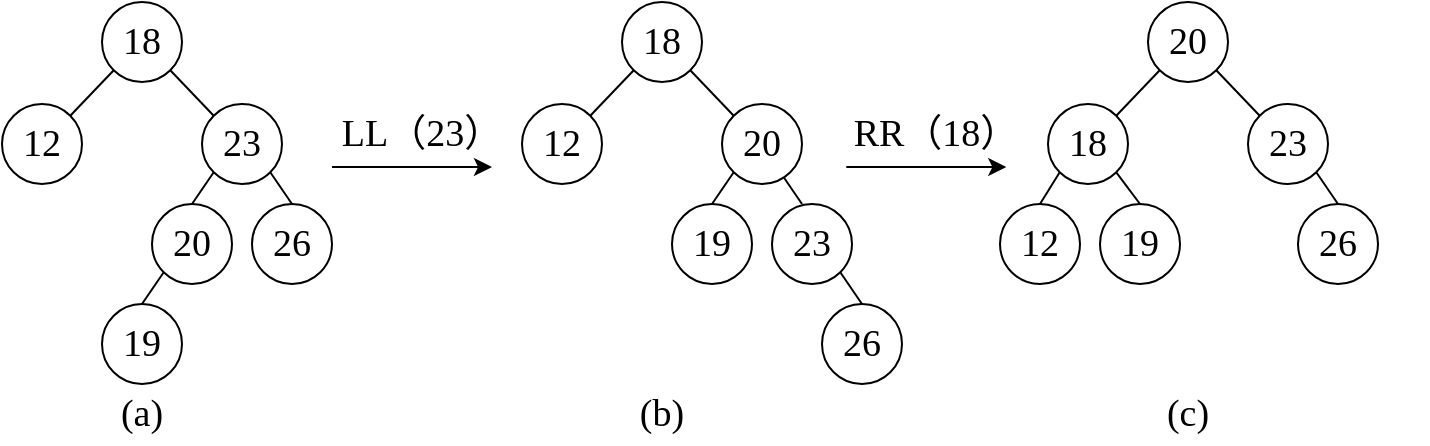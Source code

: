 <mxfile>
    <diagram name="第 1 页" id="6uBheFIESZyPh4wLSKKq">
        <mxGraphModel dx="2413" dy="1032" grid="1" gridSize="10" guides="1" tooltips="1" connect="1" arrows="1" fold="1" page="1" pageScale="1" pageWidth="827" pageHeight="1169" math="0" shadow="0">
            <root>
                <mxCell id="0"/>
                <mxCell id="1" parent="0"/>
                <mxCell id="1xuvL79Rce3t4JZrsumN-41" value="" style="group;fontFamily=Times New Roman;fontSize=19;" parent="1" vertex="1" connectable="0">
                    <mxGeometry x="-500" y="160" width="190" height="221" as="geometry"/>
                </mxCell>
                <mxCell id="1xuvL79Rce3t4JZrsumN-29" value="23" style="ellipse;whiteSpace=wrap;html=1;fontFamily=Times New Roman;fontSize=19;fontColor=default;" parent="1xuvL79Rce3t4JZrsumN-41" vertex="1">
                    <mxGeometry x="125" y="101" width="40" height="40" as="geometry"/>
                </mxCell>
                <mxCell id="1xuvL79Rce3t4JZrsumN-30" style="edgeStyle=none;shape=connector;rounded=0;orthogonalLoop=1;jettySize=auto;html=1;exitX=1;exitY=1;exitDx=0;exitDy=0;entryX=0.5;entryY=0;entryDx=0;entryDy=0;labelBackgroundColor=default;strokeColor=default;align=center;verticalAlign=middle;fontFamily=Times New Roman;fontSize=19;fontColor=default;endArrow=none;endFill=0;" parent="1xuvL79Rce3t4JZrsumN-41" edge="1">
                    <mxGeometry relative="1" as="geometry">
                        <mxPoint x="129.142" y="85.142" as="sourcePoint"/>
                        <mxPoint x="140" y="101" as="targetPoint"/>
                    </mxGeometry>
                </mxCell>
                <mxCell id="1xuvL79Rce3t4JZrsumN-32" value="20" style="ellipse;whiteSpace=wrap;html=1;fontFamily=Times New Roman;fontSize=19;fontColor=default;" parent="1xuvL79Rce3t4JZrsumN-41" vertex="1">
                    <mxGeometry x="100" y="51" width="40" height="40" as="geometry"/>
                </mxCell>
                <mxCell id="1xuvL79Rce3t4JZrsumN-33" value="12" style="ellipse;whiteSpace=wrap;html=1;fontFamily=Times New Roman;fontSize=19;fontColor=default;" parent="1xuvL79Rce3t4JZrsumN-41" vertex="1">
                    <mxGeometry y="51" width="40" height="40" as="geometry"/>
                </mxCell>
                <mxCell id="1xuvL79Rce3t4JZrsumN-34" style="edgeStyle=none;shape=connector;rounded=0;orthogonalLoop=1;jettySize=auto;html=1;exitX=0;exitY=1;exitDx=0;exitDy=0;entryX=1;entryY=0;entryDx=0;entryDy=0;labelBackgroundColor=default;strokeColor=default;align=center;verticalAlign=middle;fontFamily=Times New Roman;fontSize=19;fontColor=default;endArrow=none;endFill=0;" parent="1xuvL79Rce3t4JZrsumN-41" source="1xuvL79Rce3t4JZrsumN-36" target="1xuvL79Rce3t4JZrsumN-33" edge="1">
                    <mxGeometry relative="1" as="geometry"/>
                </mxCell>
                <mxCell id="1xuvL79Rce3t4JZrsumN-35" style="edgeStyle=none;shape=connector;rounded=0;orthogonalLoop=1;jettySize=auto;html=1;exitX=1;exitY=1;exitDx=0;exitDy=0;entryX=0;entryY=0;entryDx=0;entryDy=0;labelBackgroundColor=default;strokeColor=default;align=center;verticalAlign=middle;fontFamily=Times New Roman;fontSize=19;fontColor=default;endArrow=none;endFill=0;" parent="1xuvL79Rce3t4JZrsumN-41" source="1xuvL79Rce3t4JZrsumN-36" target="1xuvL79Rce3t4JZrsumN-32" edge="1">
                    <mxGeometry relative="1" as="geometry"/>
                </mxCell>
                <mxCell id="1xuvL79Rce3t4JZrsumN-36" value="18" style="ellipse;whiteSpace=wrap;html=1;fontFamily=Times New Roman;fontSize=19;fontColor=default;" parent="1xuvL79Rce3t4JZrsumN-41" vertex="1">
                    <mxGeometry x="50" width="40" height="40" as="geometry"/>
                </mxCell>
                <mxCell id="1xuvL79Rce3t4JZrsumN-37" value="19" style="ellipse;whiteSpace=wrap;html=1;fontFamily=Times New Roman;fontSize=19;" parent="1xuvL79Rce3t4JZrsumN-41" vertex="1">
                    <mxGeometry x="75" y="101" width="40" height="40" as="geometry"/>
                </mxCell>
                <mxCell id="1xuvL79Rce3t4JZrsumN-31" style="edgeStyle=none;shape=connector;rounded=0;orthogonalLoop=1;jettySize=auto;html=1;exitX=0;exitY=1;exitDx=0;exitDy=0;entryX=0.5;entryY=0;entryDx=0;entryDy=0;labelBackgroundColor=default;strokeColor=default;align=center;verticalAlign=middle;fontFamily=Times New Roman;fontSize=19;fontColor=default;endArrow=none;endFill=0;" parent="1xuvL79Rce3t4JZrsumN-41" source="1xuvL79Rce3t4JZrsumN-32" target="1xuvL79Rce3t4JZrsumN-37" edge="1">
                    <mxGeometry relative="1" as="geometry"/>
                </mxCell>
                <mxCell id="1xuvL79Rce3t4JZrsumN-38" value="26" style="ellipse;whiteSpace=wrap;html=1;fontFamily=Times New Roman;fontSize=19;fontColor=default;" parent="1xuvL79Rce3t4JZrsumN-41" vertex="1">
                    <mxGeometry x="150" y="151" width="40" height="40" as="geometry"/>
                </mxCell>
                <mxCell id="1xuvL79Rce3t4JZrsumN-39" style="edgeStyle=none;shape=connector;rounded=0;orthogonalLoop=1;jettySize=auto;html=1;exitX=1;exitY=1;exitDx=0;exitDy=0;entryX=0.5;entryY=0;entryDx=0;entryDy=0;labelBackgroundColor=default;strokeColor=default;align=center;verticalAlign=middle;fontFamily=Times New Roman;fontSize=19;fontColor=default;endArrow=none;endFill=0;" parent="1xuvL79Rce3t4JZrsumN-41" edge="1">
                    <mxGeometry relative="1" as="geometry">
                        <mxPoint x="159.142" y="135.142" as="sourcePoint"/>
                        <mxPoint x="170" y="151" as="targetPoint"/>
                    </mxGeometry>
                </mxCell>
                <mxCell id="1xuvL79Rce3t4JZrsumN-40" value="&lt;span style=&quot;font-size: 19px;&quot;&gt;(b)&lt;/span&gt;" style="text;html=1;strokeColor=none;fillColor=none;align=center;verticalAlign=middle;whiteSpace=wrap;rounded=0;fontSize=19;fontFamily=Times New Roman;fontColor=default;" parent="1xuvL79Rce3t4JZrsumN-41" vertex="1">
                    <mxGeometry x="40" y="191" width="60" height="30" as="geometry"/>
                </mxCell>
                <mxCell id="1xuvL79Rce3t4JZrsumN-42" value="" style="group;fontFamily=Times New Roman;fontSize=19;" parent="1" vertex="1" connectable="0">
                    <mxGeometry x="-760" y="160" width="190" height="221" as="geometry"/>
                </mxCell>
                <mxCell id="1xuvL79Rce3t4JZrsumN-43" value="26" style="ellipse;whiteSpace=wrap;html=1;fontFamily=Times New Roman;fontSize=19;fontColor=default;" parent="1xuvL79Rce3t4JZrsumN-42" vertex="1">
                    <mxGeometry x="125" y="101" width="40" height="40" as="geometry"/>
                </mxCell>
                <mxCell id="1xuvL79Rce3t4JZrsumN-44" style="edgeStyle=none;shape=connector;rounded=0;orthogonalLoop=1;jettySize=auto;html=1;exitX=1;exitY=1;exitDx=0;exitDy=0;entryX=0.5;entryY=0;entryDx=0;entryDy=0;labelBackgroundColor=default;strokeColor=default;align=center;verticalAlign=middle;fontFamily=Times New Roman;fontSize=19;fontColor=default;endArrow=none;endFill=0;" parent="1xuvL79Rce3t4JZrsumN-42" source="1xuvL79Rce3t4JZrsumN-45" target="1xuvL79Rce3t4JZrsumN-43" edge="1">
                    <mxGeometry relative="1" as="geometry"/>
                </mxCell>
                <mxCell id="1xuvL79Rce3t4JZrsumN-45" value="23" style="ellipse;whiteSpace=wrap;html=1;fontFamily=Times New Roman;fontSize=19;fontColor=default;" parent="1xuvL79Rce3t4JZrsumN-42" vertex="1">
                    <mxGeometry x="100" y="51" width="40" height="40" as="geometry"/>
                </mxCell>
                <mxCell id="1xuvL79Rce3t4JZrsumN-46" value="12" style="ellipse;whiteSpace=wrap;html=1;fontFamily=Times New Roman;fontSize=19;fontColor=default;" parent="1xuvL79Rce3t4JZrsumN-42" vertex="1">
                    <mxGeometry y="51" width="40" height="40" as="geometry"/>
                </mxCell>
                <mxCell id="1xuvL79Rce3t4JZrsumN-47" style="edgeStyle=none;shape=connector;rounded=0;orthogonalLoop=1;jettySize=auto;html=1;exitX=0;exitY=1;exitDx=0;exitDy=0;entryX=1;entryY=0;entryDx=0;entryDy=0;labelBackgroundColor=default;strokeColor=default;align=center;verticalAlign=middle;fontFamily=Times New Roman;fontSize=19;fontColor=default;endArrow=none;endFill=0;" parent="1xuvL79Rce3t4JZrsumN-42" source="1xuvL79Rce3t4JZrsumN-49" target="1xuvL79Rce3t4JZrsumN-46" edge="1">
                    <mxGeometry relative="1" as="geometry"/>
                </mxCell>
                <mxCell id="1xuvL79Rce3t4JZrsumN-48" style="edgeStyle=none;shape=connector;rounded=0;orthogonalLoop=1;jettySize=auto;html=1;exitX=1;exitY=1;exitDx=0;exitDy=0;entryX=0;entryY=0;entryDx=0;entryDy=0;labelBackgroundColor=default;strokeColor=default;align=center;verticalAlign=middle;fontFamily=Times New Roman;fontSize=19;fontColor=default;endArrow=none;endFill=0;" parent="1xuvL79Rce3t4JZrsumN-42" source="1xuvL79Rce3t4JZrsumN-49" target="1xuvL79Rce3t4JZrsumN-45" edge="1">
                    <mxGeometry relative="1" as="geometry"/>
                </mxCell>
                <mxCell id="1xuvL79Rce3t4JZrsumN-49" value="18" style="ellipse;whiteSpace=wrap;html=1;fontFamily=Times New Roman;fontSize=19;fontColor=default;" parent="1xuvL79Rce3t4JZrsumN-42" vertex="1">
                    <mxGeometry x="50" width="40" height="40" as="geometry"/>
                </mxCell>
                <mxCell id="1xuvL79Rce3t4JZrsumN-55" style="edgeStyle=none;shape=connector;rounded=0;orthogonalLoop=1;jettySize=auto;html=1;exitX=0;exitY=1;exitDx=0;exitDy=0;labelBackgroundColor=default;strokeColor=default;align=center;verticalAlign=middle;fontFamily=Times New Roman;fontSize=19;fontColor=default;endArrow=none;endFill=0;" parent="1xuvL79Rce3t4JZrsumN-42" source="1xuvL79Rce3t4JZrsumN-50" edge="1">
                    <mxGeometry relative="1" as="geometry">
                        <mxPoint x="70" y="151" as="targetPoint"/>
                    </mxGeometry>
                </mxCell>
                <mxCell id="1xuvL79Rce3t4JZrsumN-50" value="20" style="ellipse;whiteSpace=wrap;html=1;fontFamily=Times New Roman;fontSize=19;" parent="1xuvL79Rce3t4JZrsumN-42" vertex="1">
                    <mxGeometry x="75" y="101" width="40" height="40" as="geometry"/>
                </mxCell>
                <mxCell id="1xuvL79Rce3t4JZrsumN-51" style="edgeStyle=none;shape=connector;rounded=0;orthogonalLoop=1;jettySize=auto;html=1;exitX=0;exitY=1;exitDx=0;exitDy=0;entryX=0.5;entryY=0;entryDx=0;entryDy=0;labelBackgroundColor=default;strokeColor=default;align=center;verticalAlign=middle;fontFamily=Times New Roman;fontSize=19;fontColor=default;endArrow=none;endFill=0;" parent="1xuvL79Rce3t4JZrsumN-42" source="1xuvL79Rce3t4JZrsumN-45" target="1xuvL79Rce3t4JZrsumN-50" edge="1">
                    <mxGeometry relative="1" as="geometry"/>
                </mxCell>
                <mxCell id="1xuvL79Rce3t4JZrsumN-52" value="19" style="ellipse;whiteSpace=wrap;html=1;fontFamily=Times New Roman;fontSize=19;fontColor=default;" parent="1xuvL79Rce3t4JZrsumN-42" vertex="1">
                    <mxGeometry x="50" y="151" width="40" height="40" as="geometry"/>
                </mxCell>
                <mxCell id="1xuvL79Rce3t4JZrsumN-54" value="&lt;span style=&quot;font-size: 19px;&quot;&gt;(a)&lt;/span&gt;" style="text;html=1;strokeColor=none;fillColor=none;align=center;verticalAlign=middle;whiteSpace=wrap;rounded=0;fontSize=19;fontFamily=Times New Roman;fontColor=default;" parent="1xuvL79Rce3t4JZrsumN-42" vertex="1">
                    <mxGeometry x="40" y="191" width="60" height="30" as="geometry"/>
                </mxCell>
                <mxCell id="1xuvL79Rce3t4JZrsumN-56" value="" style="group;fontFamily=Times New Roman;fontSize=19;" parent="1" vertex="1" connectable="0">
                    <mxGeometry x="-237" y="160" width="190" height="221" as="geometry"/>
                </mxCell>
                <mxCell id="1xuvL79Rce3t4JZrsumN-57" value="26" style="ellipse;whiteSpace=wrap;html=1;fontFamily=Times New Roman;fontSize=19;fontColor=default;" parent="1xuvL79Rce3t4JZrsumN-56" vertex="1">
                    <mxGeometry x="125" y="101" width="40" height="40" as="geometry"/>
                </mxCell>
                <mxCell id="1xuvL79Rce3t4JZrsumN-58" style="edgeStyle=none;shape=connector;rounded=0;orthogonalLoop=1;jettySize=auto;html=1;exitX=1;exitY=1;exitDx=0;exitDy=0;entryX=0.5;entryY=0;entryDx=0;entryDy=0;labelBackgroundColor=default;strokeColor=default;align=center;verticalAlign=middle;fontFamily=Times New Roman;fontSize=19;fontColor=default;endArrow=none;endFill=0;" parent="1xuvL79Rce3t4JZrsumN-56" source="1xuvL79Rce3t4JZrsumN-59" target="1xuvL79Rce3t4JZrsumN-57" edge="1">
                    <mxGeometry relative="1" as="geometry"/>
                </mxCell>
                <mxCell id="1xuvL79Rce3t4JZrsumN-59" value="23" style="ellipse;whiteSpace=wrap;html=1;fontFamily=Times New Roman;fontSize=19;fontColor=default;" parent="1xuvL79Rce3t4JZrsumN-56" vertex="1">
                    <mxGeometry x="100" y="51" width="40" height="40" as="geometry"/>
                </mxCell>
                <mxCell id="1xuvL79Rce3t4JZrsumN-73" style="edgeStyle=none;shape=connector;rounded=0;orthogonalLoop=1;jettySize=auto;html=1;exitX=0;exitY=1;exitDx=0;exitDy=0;entryX=0.5;entryY=0;entryDx=0;entryDy=0;labelBackgroundColor=default;strokeColor=default;align=center;verticalAlign=middle;fontFamily=Times New Roman;fontSize=19;fontColor=default;endArrow=none;endFill=0;" parent="1xuvL79Rce3t4JZrsumN-56" edge="1">
                    <mxGeometry relative="1" as="geometry">
                        <mxPoint x="5.858" y="85.142" as="sourcePoint"/>
                        <mxPoint x="-4" y="101" as="targetPoint"/>
                    </mxGeometry>
                </mxCell>
                <mxCell id="1xuvL79Rce3t4JZrsumN-74" style="edgeStyle=none;shape=connector;rounded=0;orthogonalLoop=1;jettySize=auto;html=1;exitX=1;exitY=1;exitDx=0;exitDy=0;entryX=0.5;entryY=0;entryDx=0;entryDy=0;labelBackgroundColor=default;strokeColor=default;align=center;verticalAlign=middle;fontFamily=Times New Roman;fontSize=19;fontColor=default;endArrow=none;endFill=0;" parent="1xuvL79Rce3t4JZrsumN-56" source="1xuvL79Rce3t4JZrsumN-60" target="1xuvL79Rce3t4JZrsumN-72" edge="1">
                    <mxGeometry relative="1" as="geometry"/>
                </mxCell>
                <mxCell id="1xuvL79Rce3t4JZrsumN-60" value="18" style="ellipse;whiteSpace=wrap;html=1;fontFamily=Times New Roman;fontSize=19;fontColor=default;" parent="1xuvL79Rce3t4JZrsumN-56" vertex="1">
                    <mxGeometry y="51" width="40" height="40" as="geometry"/>
                </mxCell>
                <mxCell id="1xuvL79Rce3t4JZrsumN-61" style="edgeStyle=none;shape=connector;rounded=0;orthogonalLoop=1;jettySize=auto;html=1;exitX=0;exitY=1;exitDx=0;exitDy=0;entryX=1;entryY=0;entryDx=0;entryDy=0;labelBackgroundColor=default;strokeColor=default;align=center;verticalAlign=middle;fontFamily=Times New Roman;fontSize=19;fontColor=default;endArrow=none;endFill=0;" parent="1xuvL79Rce3t4JZrsumN-56" source="1xuvL79Rce3t4JZrsumN-63" target="1xuvL79Rce3t4JZrsumN-60" edge="1">
                    <mxGeometry relative="1" as="geometry"/>
                </mxCell>
                <mxCell id="1xuvL79Rce3t4JZrsumN-62" style="edgeStyle=none;shape=connector;rounded=0;orthogonalLoop=1;jettySize=auto;html=1;exitX=1;exitY=1;exitDx=0;exitDy=0;entryX=0;entryY=0;entryDx=0;entryDy=0;labelBackgroundColor=default;strokeColor=default;align=center;verticalAlign=middle;fontFamily=Times New Roman;fontSize=19;fontColor=default;endArrow=none;endFill=0;" parent="1xuvL79Rce3t4JZrsumN-56" source="1xuvL79Rce3t4JZrsumN-63" target="1xuvL79Rce3t4JZrsumN-59" edge="1">
                    <mxGeometry relative="1" as="geometry"/>
                </mxCell>
                <mxCell id="1xuvL79Rce3t4JZrsumN-63" value="20" style="ellipse;whiteSpace=wrap;html=1;fontFamily=Times New Roman;fontSize=19;fontColor=default;" parent="1xuvL79Rce3t4JZrsumN-56" vertex="1">
                    <mxGeometry x="50" width="40" height="40" as="geometry"/>
                </mxCell>
                <mxCell id="1xuvL79Rce3t4JZrsumN-68" value="&lt;span style=&quot;font-size: 19px;&quot;&gt;(c)&lt;/span&gt;" style="text;html=1;strokeColor=none;fillColor=none;align=center;verticalAlign=middle;whiteSpace=wrap;rounded=0;fontSize=19;fontFamily=Times New Roman;fontColor=default;" parent="1xuvL79Rce3t4JZrsumN-56" vertex="1">
                    <mxGeometry x="40" y="191" width="60" height="30" as="geometry"/>
                </mxCell>
                <mxCell id="1xuvL79Rce3t4JZrsumN-71" value="12" style="ellipse;whiteSpace=wrap;html=1;fontFamily=Times New Roman;fontSize=19;fontColor=default;" parent="1xuvL79Rce3t4JZrsumN-56" vertex="1">
                    <mxGeometry x="-24" y="101" width="40" height="40" as="geometry"/>
                </mxCell>
                <mxCell id="1xuvL79Rce3t4JZrsumN-72" value="19" style="ellipse;whiteSpace=wrap;html=1;fontFamily=Times New Roman;fontSize=19;fontColor=default;" parent="1xuvL79Rce3t4JZrsumN-56" vertex="1">
                    <mxGeometry x="26" y="101" width="40" height="40" as="geometry"/>
                </mxCell>
                <mxCell id="1xuvL79Rce3t4JZrsumN-80" value="" style="group;fontFamily=Times New Roman;fontSize=19;" parent="1" vertex="1" connectable="0">
                    <mxGeometry x="-595" y="211" width="90" height="31.5" as="geometry"/>
                </mxCell>
                <mxCell id="1xuvL79Rce3t4JZrsumN-76" value="&lt;span style=&quot;font-size: 19px;&quot;&gt;&lt;font style=&quot;font-size: 19px;&quot;&gt;LL（23）&lt;/font&gt;&lt;/span&gt;" style="text;html=1;strokeColor=none;fillColor=none;align=center;verticalAlign=middle;whiteSpace=wrap;rounded=0;fontSize=19;fontFamily=Times New Roman;fontColor=default;" parent="1xuvL79Rce3t4JZrsumN-80" vertex="1">
                    <mxGeometry width="90" height="30" as="geometry"/>
                </mxCell>
                <mxCell id="1xuvL79Rce3t4JZrsumN-79" value="" style="endArrow=classic;html=1;rounded=0;labelBackgroundColor=default;strokeColor=default;align=center;verticalAlign=middle;fontFamily=Times New Roman;fontSize=19;fontColor=default;shape=connector;edgeStyle=none;" parent="1xuvL79Rce3t4JZrsumN-80" edge="1">
                    <mxGeometry width="50" height="50" relative="1" as="geometry">
                        <mxPoint y="31.5" as="sourcePoint"/>
                        <mxPoint x="80" y="31.5" as="targetPoint"/>
                    </mxGeometry>
                </mxCell>
                <mxCell id="1xuvL79Rce3t4JZrsumN-81" value="" style="group;fontFamily=Times New Roman;fontSize=19;" parent="1" vertex="1" connectable="0">
                    <mxGeometry x="-337.85" y="211" width="90" height="31.5" as="geometry"/>
                </mxCell>
                <mxCell id="1xuvL79Rce3t4JZrsumN-82" value="&lt;span style=&quot;font-size: 19px;&quot;&gt;&lt;font style=&quot;font-size: 19px;&quot;&gt;RR（18）&lt;/font&gt;&lt;/span&gt;" style="text;html=1;strokeColor=none;fillColor=none;align=center;verticalAlign=middle;whiteSpace=wrap;rounded=0;fontSize=19;fontFamily=Times New Roman;fontColor=default;" parent="1xuvL79Rce3t4JZrsumN-81" vertex="1">
                    <mxGeometry width="90" height="30" as="geometry"/>
                </mxCell>
                <mxCell id="1xuvL79Rce3t4JZrsumN-83" value="" style="endArrow=classic;html=1;rounded=0;labelBackgroundColor=default;strokeColor=default;align=center;verticalAlign=middle;fontFamily=Times New Roman;fontSize=19;fontColor=default;shape=connector;edgeStyle=none;" parent="1xuvL79Rce3t4JZrsumN-81" edge="1">
                    <mxGeometry width="50" height="50" relative="1" as="geometry">
                        <mxPoint y="31.5" as="sourcePoint"/>
                        <mxPoint x="80" y="31.5" as="targetPoint"/>
                    </mxGeometry>
                </mxCell>
            </root>
        </mxGraphModel>
    </diagram>
</mxfile>